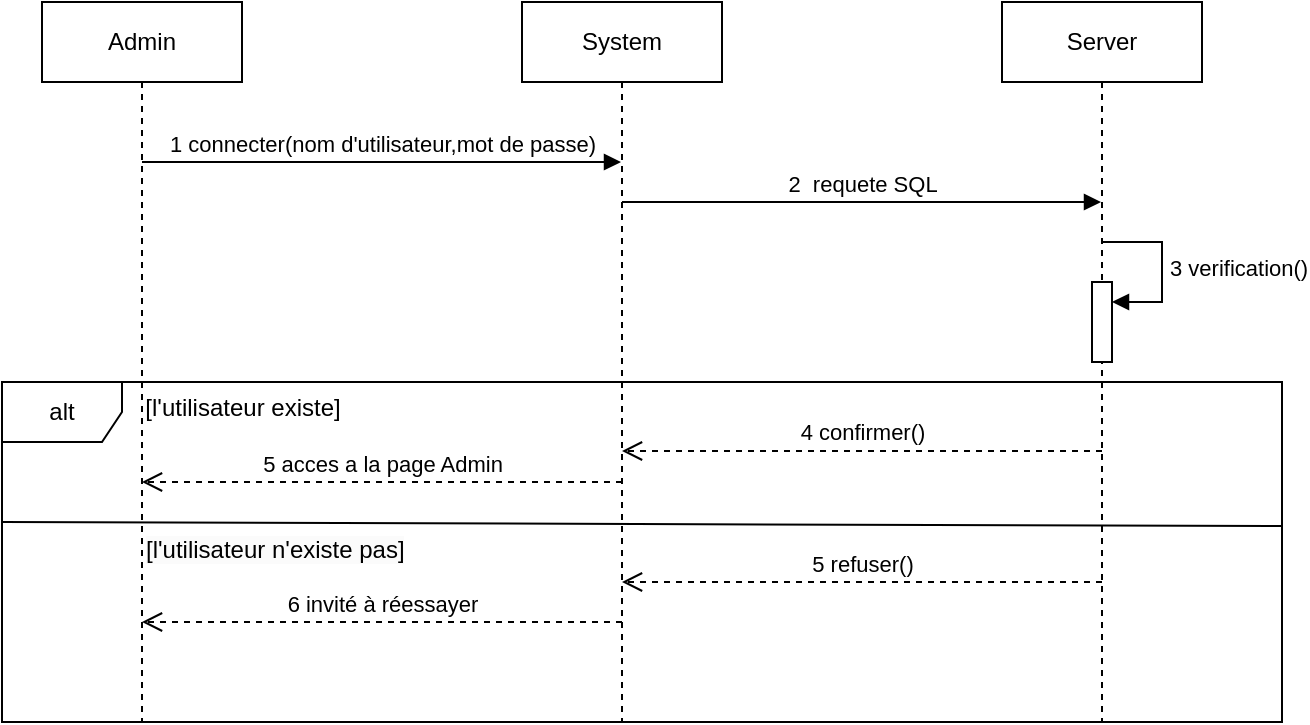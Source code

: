 <mxfile version="24.7.7">
  <diagram name="Page-1" id="2YBvvXClWsGukQMizWep">
    <mxGraphModel dx="1034" dy="460" grid="1" gridSize="10" guides="1" tooltips="1" connect="1" arrows="1" fold="1" page="1" pageScale="1" pageWidth="850" pageHeight="1100" math="0" shadow="0">
      <root>
        <mxCell id="0" />
        <mxCell id="1" parent="0" />
        <mxCell id="tK2kpGI3DIEtDKNF9ZVy-1" value="Admin" style="shape=umlLifeline;perimeter=lifelinePerimeter;whiteSpace=wrap;html=1;container=1;dropTarget=0;collapsible=0;recursiveResize=0;outlineConnect=0;portConstraint=eastwest;newEdgeStyle={&quot;edgeStyle&quot;:&quot;elbowEdgeStyle&quot;,&quot;elbow&quot;:&quot;vertical&quot;,&quot;curved&quot;:0,&quot;rounded&quot;:0};" vertex="1" parent="1">
          <mxGeometry x="80" y="40" width="100" height="360" as="geometry" />
        </mxCell>
        <mxCell id="tK2kpGI3DIEtDKNF9ZVy-2" value="System" style="shape=umlLifeline;perimeter=lifelinePerimeter;whiteSpace=wrap;html=1;container=1;dropTarget=0;collapsible=0;recursiveResize=0;outlineConnect=0;portConstraint=eastwest;newEdgeStyle={&quot;edgeStyle&quot;:&quot;elbowEdgeStyle&quot;,&quot;elbow&quot;:&quot;vertical&quot;,&quot;curved&quot;:0,&quot;rounded&quot;:0};" vertex="1" parent="1">
          <mxGeometry x="320" y="40" width="100" height="360" as="geometry" />
        </mxCell>
        <mxCell id="tK2kpGI3DIEtDKNF9ZVy-3" value="Server" style="shape=umlLifeline;perimeter=lifelinePerimeter;whiteSpace=wrap;html=1;container=1;dropTarget=0;collapsible=0;recursiveResize=0;outlineConnect=0;portConstraint=eastwest;newEdgeStyle={&quot;edgeStyle&quot;:&quot;elbowEdgeStyle&quot;,&quot;elbow&quot;:&quot;vertical&quot;,&quot;curved&quot;:0,&quot;rounded&quot;:0};" vertex="1" parent="1">
          <mxGeometry x="560" y="40" width="100" height="360" as="geometry" />
        </mxCell>
        <mxCell id="tK2kpGI3DIEtDKNF9ZVy-8" value="" style="html=1;points=[[0,0,0,0,5],[0,1,0,0,-5],[1,0,0,0,5],[1,1,0,0,-5]];perimeter=orthogonalPerimeter;outlineConnect=0;targetShapes=umlLifeline;portConstraint=eastwest;newEdgeStyle={&quot;curved&quot;:0,&quot;rounded&quot;:0};" vertex="1" parent="tK2kpGI3DIEtDKNF9ZVy-3">
          <mxGeometry x="45" y="140" width="10" height="40" as="geometry" />
        </mxCell>
        <mxCell id="tK2kpGI3DIEtDKNF9ZVy-5" value="1 connecter(nom d&#39;utilisateur,mot de passe)" style="html=1;verticalAlign=bottom;endArrow=block;curved=0;rounded=0;" edge="1" parent="1" target="tK2kpGI3DIEtDKNF9ZVy-2">
          <mxGeometry width="80" relative="1" as="geometry">
            <mxPoint x="130" y="120" as="sourcePoint" />
            <mxPoint x="210" y="120" as="targetPoint" />
          </mxGeometry>
        </mxCell>
        <mxCell id="tK2kpGI3DIEtDKNF9ZVy-7" value="2&amp;nbsp; requete SQL" style="html=1;verticalAlign=bottom;endArrow=block;curved=0;rounded=0;" edge="1" parent="1" target="tK2kpGI3DIEtDKNF9ZVy-3">
          <mxGeometry width="80" relative="1" as="geometry">
            <mxPoint x="370" y="140" as="sourcePoint" />
            <mxPoint x="450" y="140" as="targetPoint" />
          </mxGeometry>
        </mxCell>
        <mxCell id="tK2kpGI3DIEtDKNF9ZVy-9" value="3 verification()" style="html=1;align=left;spacingLeft=2;endArrow=block;rounded=0;edgeStyle=orthogonalEdgeStyle;curved=0;rounded=0;" edge="1" parent="1">
          <mxGeometry relative="1" as="geometry">
            <mxPoint x="610" y="160" as="sourcePoint" />
            <Array as="points">
              <mxPoint x="640" y="190" />
            </Array>
            <mxPoint x="615" y="190" as="targetPoint" />
          </mxGeometry>
        </mxCell>
        <mxCell id="tK2kpGI3DIEtDKNF9ZVy-11" value="alt" style="shape=umlFrame;whiteSpace=wrap;html=1;pointerEvents=0;" vertex="1" parent="1">
          <mxGeometry x="60" y="230" width="640" height="170" as="geometry" />
        </mxCell>
        <mxCell id="tK2kpGI3DIEtDKNF9ZVy-12" value="[l&#39;utilisateur existe]" style="text;html=1;align=center;verticalAlign=middle;resizable=0;points=[];autosize=1;strokeColor=none;fillColor=none;" vertex="1" parent="1">
          <mxGeometry x="120" y="228" width="120" height="30" as="geometry" />
        </mxCell>
        <mxCell id="tK2kpGI3DIEtDKNF9ZVy-13" value="4 confirmer()" style="html=1;verticalAlign=bottom;endArrow=open;dashed=1;endSize=8;curved=0;rounded=0;" edge="1" parent="1" target="tK2kpGI3DIEtDKNF9ZVy-2">
          <mxGeometry relative="1" as="geometry">
            <mxPoint x="610" y="264.497" as="sourcePoint" />
            <mxPoint x="410" y="265.33" as="targetPoint" />
          </mxGeometry>
        </mxCell>
        <mxCell id="tK2kpGI3DIEtDKNF9ZVy-14" value="5 acces a la page Admin" style="html=1;verticalAlign=bottom;endArrow=open;dashed=1;endSize=8;curved=0;rounded=0;" edge="1" parent="1" target="tK2kpGI3DIEtDKNF9ZVy-1">
          <mxGeometry relative="1" as="geometry">
            <mxPoint x="370" y="280" as="sourcePoint" />
            <mxPoint x="290" y="280" as="targetPoint" />
          </mxGeometry>
        </mxCell>
        <mxCell id="tK2kpGI3DIEtDKNF9ZVy-15" value="" style="endArrow=none;html=1;rounded=0;entryX=1.003;entryY=0.537;entryDx=0;entryDy=0;entryPerimeter=0;" edge="1" parent="1">
          <mxGeometry width="50" height="50" relative="1" as="geometry">
            <mxPoint x="60" y="300" as="sourcePoint" />
            <mxPoint x="700.0" y="302.04" as="targetPoint" />
          </mxGeometry>
        </mxCell>
        <mxCell id="tK2kpGI3DIEtDKNF9ZVy-17" value="&lt;span style=&quot;color: rgb(0, 0, 0); font-family: Helvetica; font-size: 12px; font-style: normal; font-variant-ligatures: normal; font-variant-caps: normal; font-weight: 400; letter-spacing: normal; orphans: 2; text-align: center; text-indent: 0px; text-transform: none; widows: 2; word-spacing: 0px; -webkit-text-stroke-width: 0px; white-space: nowrap; background-color: rgb(251, 251, 251); text-decoration-thickness: initial; text-decoration-style: initial; text-decoration-color: initial; display: inline !important; float: none;&quot;&gt;[l&#39;utilisateur n&#39;existe pas]&lt;/span&gt;" style="text;whiteSpace=wrap;html=1;" vertex="1" parent="1">
          <mxGeometry x="130" y="300" width="130" height="10" as="geometry" />
        </mxCell>
        <mxCell id="tK2kpGI3DIEtDKNF9ZVy-19" value="5 refuser()" style="html=1;verticalAlign=bottom;endArrow=open;dashed=1;endSize=8;curved=0;rounded=0;" edge="1" parent="1" target="tK2kpGI3DIEtDKNF9ZVy-2">
          <mxGeometry relative="1" as="geometry">
            <mxPoint x="610" y="330" as="sourcePoint" />
            <mxPoint x="530" y="330" as="targetPoint" />
          </mxGeometry>
        </mxCell>
        <mxCell id="tK2kpGI3DIEtDKNF9ZVy-20" value="6&amp;nbsp;invité à réessayer" style="html=1;verticalAlign=bottom;endArrow=open;dashed=1;endSize=8;curved=0;rounded=0;" edge="1" parent="1" target="tK2kpGI3DIEtDKNF9ZVy-1">
          <mxGeometry relative="1" as="geometry">
            <mxPoint x="370" y="350" as="sourcePoint" />
            <mxPoint x="290" y="350" as="targetPoint" />
          </mxGeometry>
        </mxCell>
      </root>
    </mxGraphModel>
  </diagram>
</mxfile>
